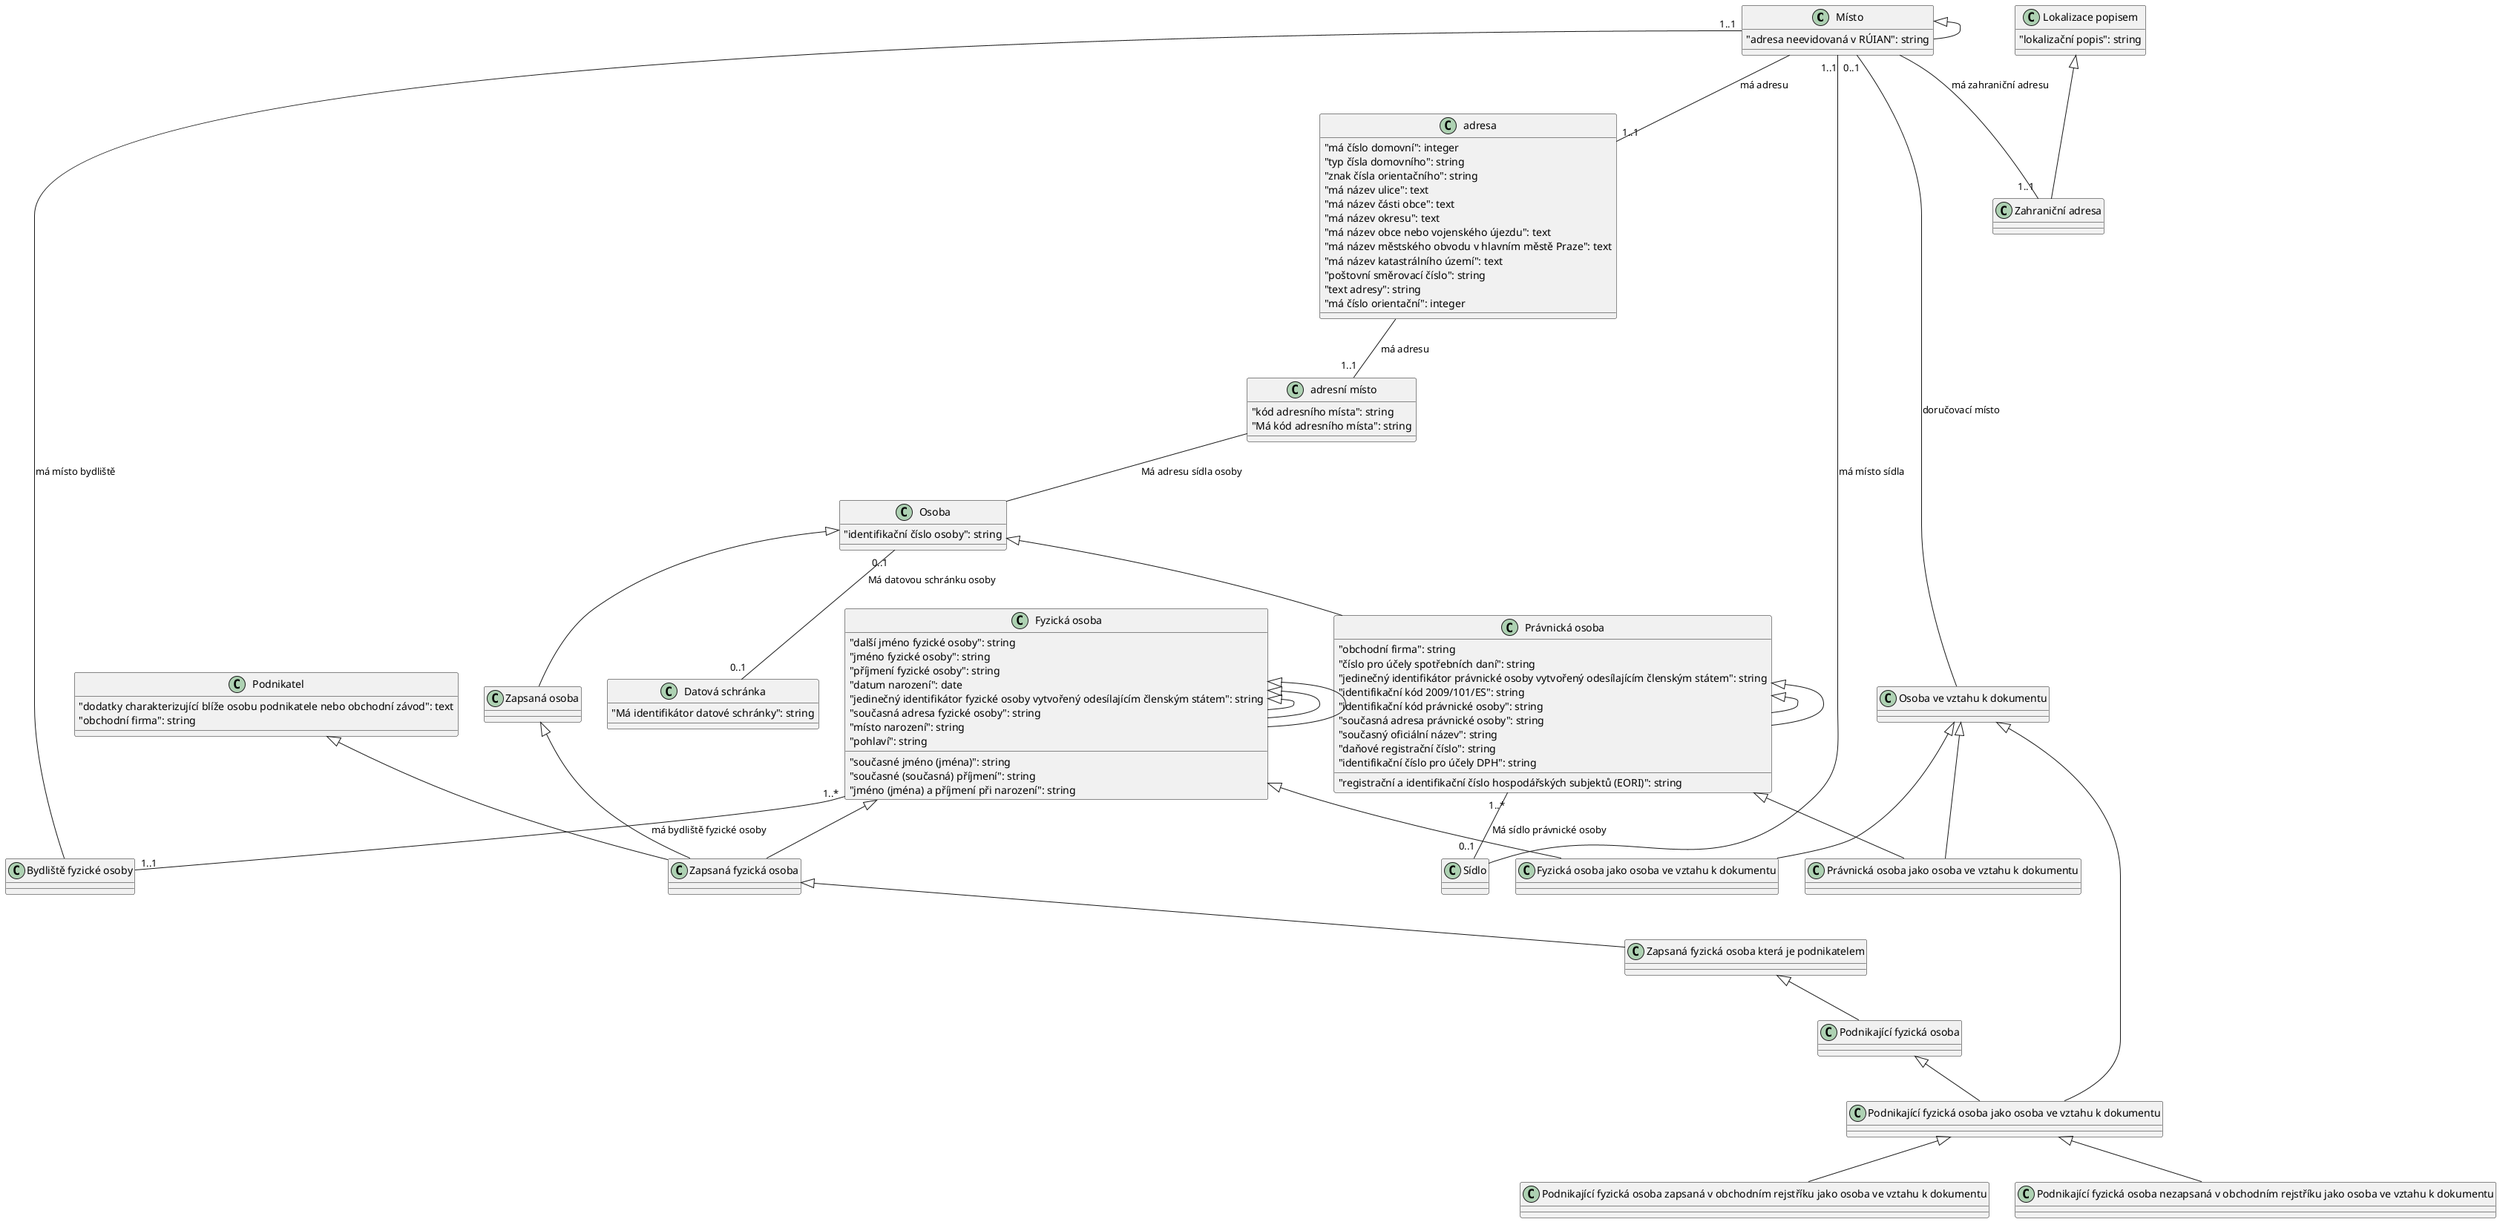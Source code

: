 @startuml
set namespaceSeparator none
class "Místo" {
  "adresa neevidovaná v RÚIAN": string
}

class adresa {
  "má číslo domovní": integer
  "typ čísla domovního": string
  "znak čísla orientačního": string
  "má název ulice": text
  "má název části obce": text
  "má název okresu": text
  "má název obce nebo vojenského újezdu": text
  "má název městského obvodu v hlavním městě Praze": text
  "má název katastrálního území": text
  "poštovní směrovací číslo": string
  "text adresy": string
  "má číslo orientační": integer
}

class "Zahraniční adresa" {
}

class "Lokalizace popisem" {
  "lokalizační popis": string
}

class "adresní místo" {
  "kód adresního místa": string
  "Má kód adresního místa": string
}

class "Právnická osoba" {
  "obchodní firma": string
}

class "Fyzická osoba" {
}

class "Podnikající fyzická osoba" {
}

class Osoba {
  "identifikační číslo osoby": string
}

class "Právnická osoba" {
  "číslo pro účely spotřebních daní": string
  "registrační a identifikační číslo hospodářských subjektů (EORI)": string
  "jedinečný identifikátor právnické osoby vytvořený odesílajícím členským státem": string
  "identifikační kód 2009/101/ES": string
  "identifikační kód právnické osoby": string
  "současná adresa právnické osoby": string
  "současný oficiální název": string
  "daňové registrační číslo": string
  "identifikační číslo pro účely DPH": string
}

class "Právnická osoba" {
}

class "Datová schránka" {
  "Má identifikátor datové schránky": string
}

class "Sídlo" {
}

class "Místo" {
}

class "Fyzická osoba" {
  "další jméno fyzické osoby": string
  "jméno fyzické osoby": string
  "příjmení fyzické osoby": string
}

class "Fyzická osoba" {
  "datum narození": date
  "jedinečný identifikátor fyzické osoby vytvořený odesílajícím členským státem": string
  "současné jméno (jména)": string
  "současné (současná) příjmení": string
  "současná adresa fyzické osoby": string
  "jméno (jména) a příjmení při narození": string
  "místo narození": string
  "pohlaví": string
}

class "Bydliště fyzické osoby" {
}

class Podnikatel {
  "dodatky charakterizující blíže osobu podnikatele nebo obchodní závod": text
  "obchodní firma": string
}

class "Zapsaná fyzická osoba" {
}

class "Fyzická osoba" {
}

class "Zapsaná osoba" {
}

class "Zapsaná fyzická osoba která je podnikatelem" {
}

class "Osoba ve vztahu k dokumentu" {
}

class "Právnická osoba jako osoba ve vztahu k dokumentu" {
}

class "Fyzická osoba jako osoba ve vztahu k dokumentu" {
}

class "Podnikající fyzická osoba jako osoba ve vztahu k dokumentu" {
}

class "Podnikající fyzická osoba zapsaná v obchodním rejstříku jako osoba ve vztahu k dokumentu" {
}

class "Podnikající fyzická osoba nezapsaná v obchodním rejstříku jako osoba ve vztahu k dokumentu" {
}

"Lokalizace popisem" <|-- "Zahraniční adresa"
Osoba <|-- "Právnická osoba"
"Právnická osoba" <|-- "Právnická osoba"
"Právnická osoba" <|-- "Právnická osoba"
"Fyzická osoba" <|-- "Fyzická osoba"
"Fyzická osoba" <|-- "Fyzická osoba"
"Zapsaná fyzická osoba která je podnikatelem" <|-- "Podnikající fyzická osoba"
"Místo" <|-- "Místo"
Podnikatel <|-- "Zapsaná fyzická osoba"
"Fyzická osoba" <|-- "Zapsaná fyzická osoba"
"Zapsaná osoba" <|-- "Zapsaná fyzická osoba"
"Fyzická osoba" <|-- "Fyzická osoba"
Osoba <|-- "Zapsaná osoba"
"Zapsaná fyzická osoba" <|-- "Zapsaná fyzická osoba která je podnikatelem"
"Osoba ve vztahu k dokumentu" <|-- "Právnická osoba jako osoba ve vztahu k dokumentu"
"Právnická osoba" <|-- "Právnická osoba jako osoba ve vztahu k dokumentu"
"Osoba ve vztahu k dokumentu" <|-- "Fyzická osoba jako osoba ve vztahu k dokumentu"
"Fyzická osoba" <|-- "Fyzická osoba jako osoba ve vztahu k dokumentu"
"Osoba ve vztahu k dokumentu" <|-- "Podnikající fyzická osoba jako osoba ve vztahu k dokumentu"
"Podnikající fyzická osoba" <|-- "Podnikající fyzická osoba jako osoba ve vztahu k dokumentu"
"Podnikající fyzická osoba jako osoba ve vztahu k dokumentu" <|-- "Podnikající fyzická osoba zapsaná v obchodním rejstříku jako osoba ve vztahu k dokumentu"
"Podnikající fyzická osoba jako osoba ve vztahu k dokumentu" <|-- "Podnikající fyzická osoba nezapsaná v obchodním rejstříku jako osoba ve vztahu k dokumentu"
"Místo" -- "1..1" adresa :  "má adresu"
"Místo" -- "1..1" "Zahraniční adresa" :  "má zahraniční adresu"
adresa -- "1..1" "adresní místo" :  "má adresu"
"adresní místo" -- Osoba :  "Má adresu sídla osoby"
Osoba "0..1" -- "0..1" "Datová schránka" :  "Má datovou schránku osoby"
"Právnická osoba" "1..*" -- "0..1" "Sídlo" :  "Má sídlo právnické osoby"
"Sídlo" -- "1..1" "Místo" :  "má místo sídla"
"Místo" "1..1" -- "Bydliště fyzické osoby" :  "má místo bydliště"
"Místo" "0..1" -- "Osoba ve vztahu k dokumentu" :  "doručovací místo"
"Fyzická osoba" "1..*" -- "1..1" "Bydliště fyzické osoby" :  "má bydliště fyzické osoby"
@enduml
